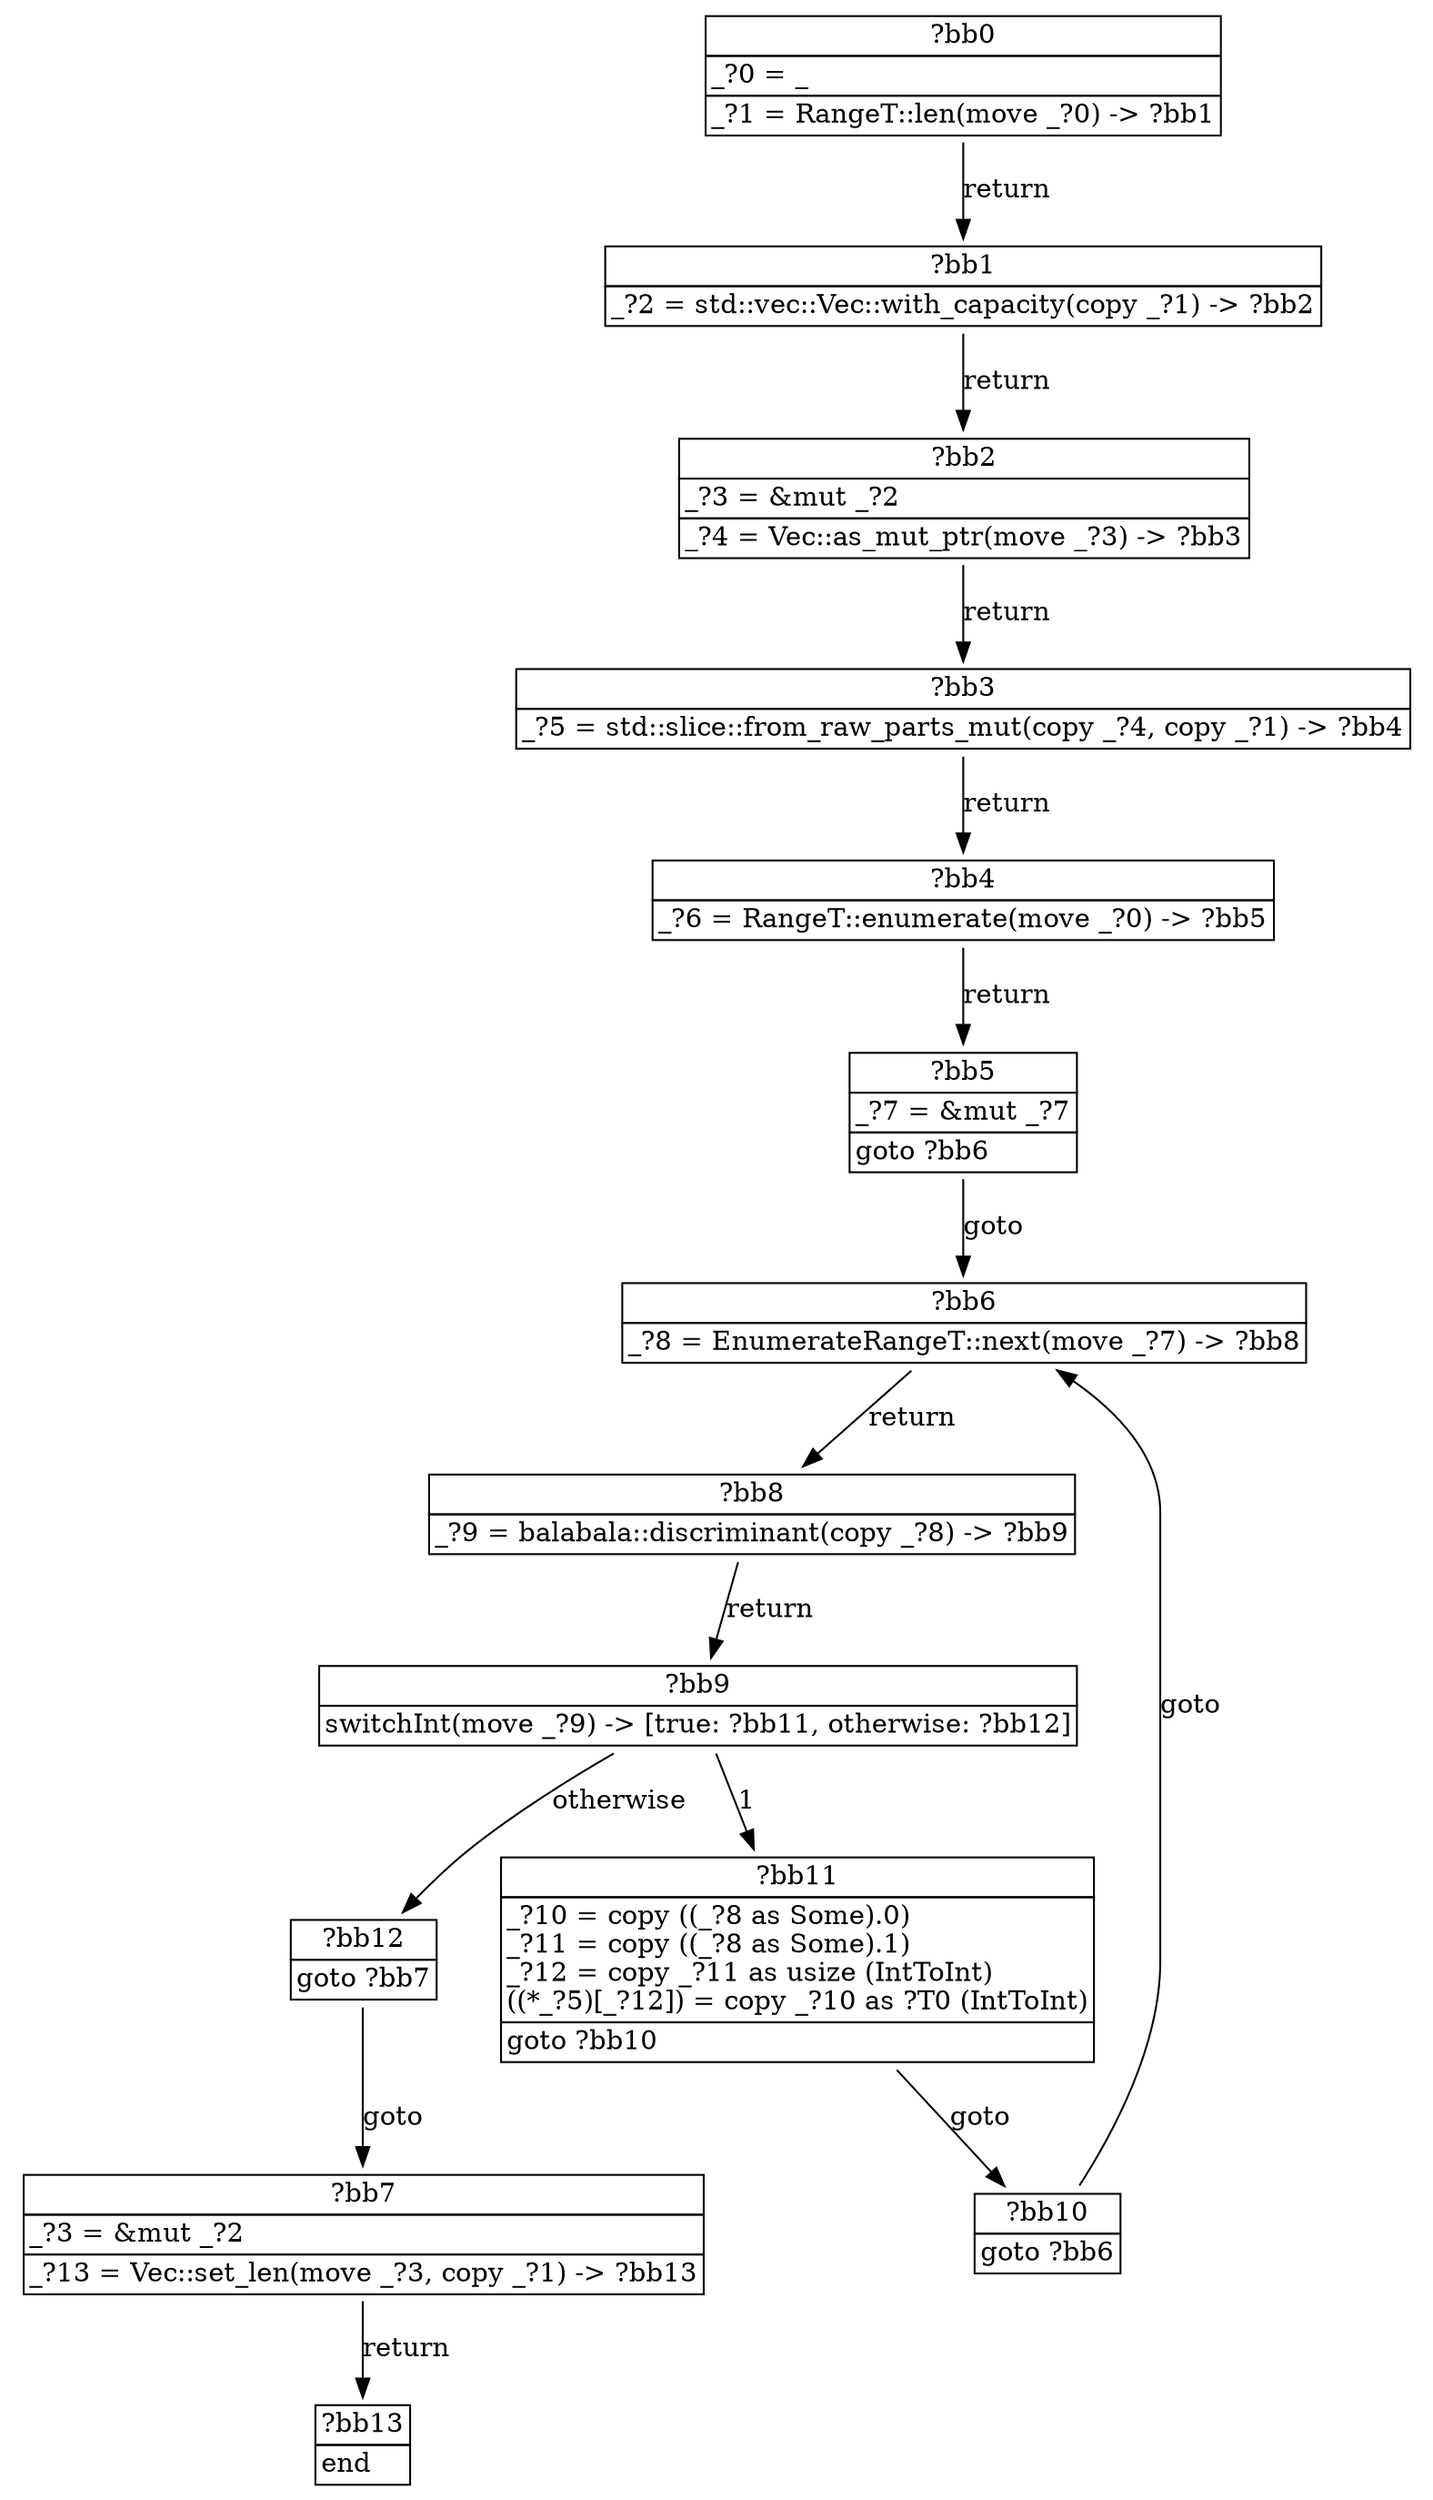 digraph ControlFlowGraph {
    bb0 [shape="none", label=<<table border="0" cellborder="1" cellspacing="0"><tr><td  align="center" colspan="1">?bb0</td></tr><tr><td align="left" balign="left">_?0 = _<br/></td></tr><tr><td align="left">_?1 = RangeT::len(move _?0) -&gt; ?bb1</td></tr></table>>];
    bb1 [shape="none", label=<<table border="0" cellborder="1" cellspacing="0"><tr><td  align="center" colspan="1">?bb1</td></tr><tr><td align="left">_?2 = std::vec::Vec::with_capacity(copy _?1) -&gt; ?bb2</td></tr></table>>];
    bb2 [shape="none", label=<<table border="0" cellborder="1" cellspacing="0"><tr><td  align="center" colspan="1">?bb2</td></tr><tr><td align="left" balign="left">_?3 = &amp;mut _?2<br/></td></tr><tr><td align="left">_?4 = Vec::as_mut_ptr(move _?3) -&gt; ?bb3</td></tr></table>>];
    bb3 [shape="none", label=<<table border="0" cellborder="1" cellspacing="0"><tr><td  align="center" colspan="1">?bb3</td></tr><tr><td align="left">_?5 = std::slice::from_raw_parts_mut(copy _?4, copy _?1) -&gt; ?bb4</td></tr></table>>];
    bb4 [shape="none", label=<<table border="0" cellborder="1" cellspacing="0"><tr><td  align="center" colspan="1">?bb4</td></tr><tr><td align="left">_?6 = RangeT::enumerate(move _?0) -&gt; ?bb5</td></tr></table>>];
    bb5 [shape="none", label=<<table border="0" cellborder="1" cellspacing="0"><tr><td  align="center" colspan="1">?bb5</td></tr><tr><td align="left" balign="left">_?7 = &amp;mut _?7<br/></td></tr><tr><td align="left">goto ?bb6</td></tr></table>>];
    bb6 [shape="none", label=<<table border="0" cellborder="1" cellspacing="0"><tr><td  align="center" colspan="1">?bb6</td></tr><tr><td align="left">_?8 = EnumerateRangeT::next(move _?7) -&gt; ?bb8</td></tr></table>>];
    bb7 [shape="none", label=<<table border="0" cellborder="1" cellspacing="0"><tr><td  align="center" colspan="1">?bb7</td></tr><tr><td align="left" balign="left">_?3 = &amp;mut _?2<br/></td></tr><tr><td align="left">_?13 = Vec::set_len(move _?3, copy _?1) -&gt; ?bb13</td></tr></table>>];
    bb8 [shape="none", label=<<table border="0" cellborder="1" cellspacing="0"><tr><td  align="center" colspan="1">?bb8</td></tr><tr><td align="left">_?9 = balabala::discriminant(copy _?8) -&gt; ?bb9</td></tr></table>>];
    bb9 [shape="none", label=<<table border="0" cellborder="1" cellspacing="0"><tr><td  align="center" colspan="1">?bb9</td></tr><tr><td align="left">switchInt(move _?9) -&gt; [true: ?bb11, otherwise: ?bb12]</td></tr></table>>];
    bb10 [shape="none", label=<<table border="0" cellborder="1" cellspacing="0"><tr><td  align="center" colspan="1">?bb10</td></tr><tr><td align="left">goto ?bb6</td></tr></table>>];
    bb11 [shape="none", label=<<table border="0" cellborder="1" cellspacing="0"><tr><td  align="center" colspan="1">?bb11</td></tr><tr><td align="left" balign="left">_?10 = copy ((_?8 as Some).0)<br/>_?11 = copy ((_?8 as Some).1)<br/>_?12 = copy _?11 as usize (IntToInt)<br/>((*_?5)[_?12]) = copy _?10 as ?T0 (IntToInt)<br/></td></tr><tr><td align="left">goto ?bb10</td></tr></table>>];
    bb12 [shape="none", label=<<table border="0" cellborder="1" cellspacing="0"><tr><td  align="center" colspan="1">?bb12</td></tr><tr><td align="left">goto ?bb7</td></tr></table>>];
    bb13 [shape="none", label=<<table border="0" cellborder="1" cellspacing="0"><tr><td  align="center" colspan="1">?bb13</td></tr><tr><td align="left">end</td></tr></table>>];
    bb0 -> bb1 [label="return"];
    bb1 -> bb2 [label="return"];
    bb2 -> bb3 [label="return"];
    bb3 -> bb4 [label="return"];
    bb4 -> bb5 [label="return"];
    bb5 -> bb6 [label="goto"];
    bb6 -> bb8 [label="return"];
    bb7 -> bb13 [label="return"];
    bb8 -> bb9 [label="return"];
    bb9 -> bb11 [label="1"];
    bb9 -> bb12 [label="otherwise"];
    bb10 -> bb6 [label="goto"];
    bb11 -> bb10 [label="goto"];
    bb12 -> bb7 [label="goto"];
}
